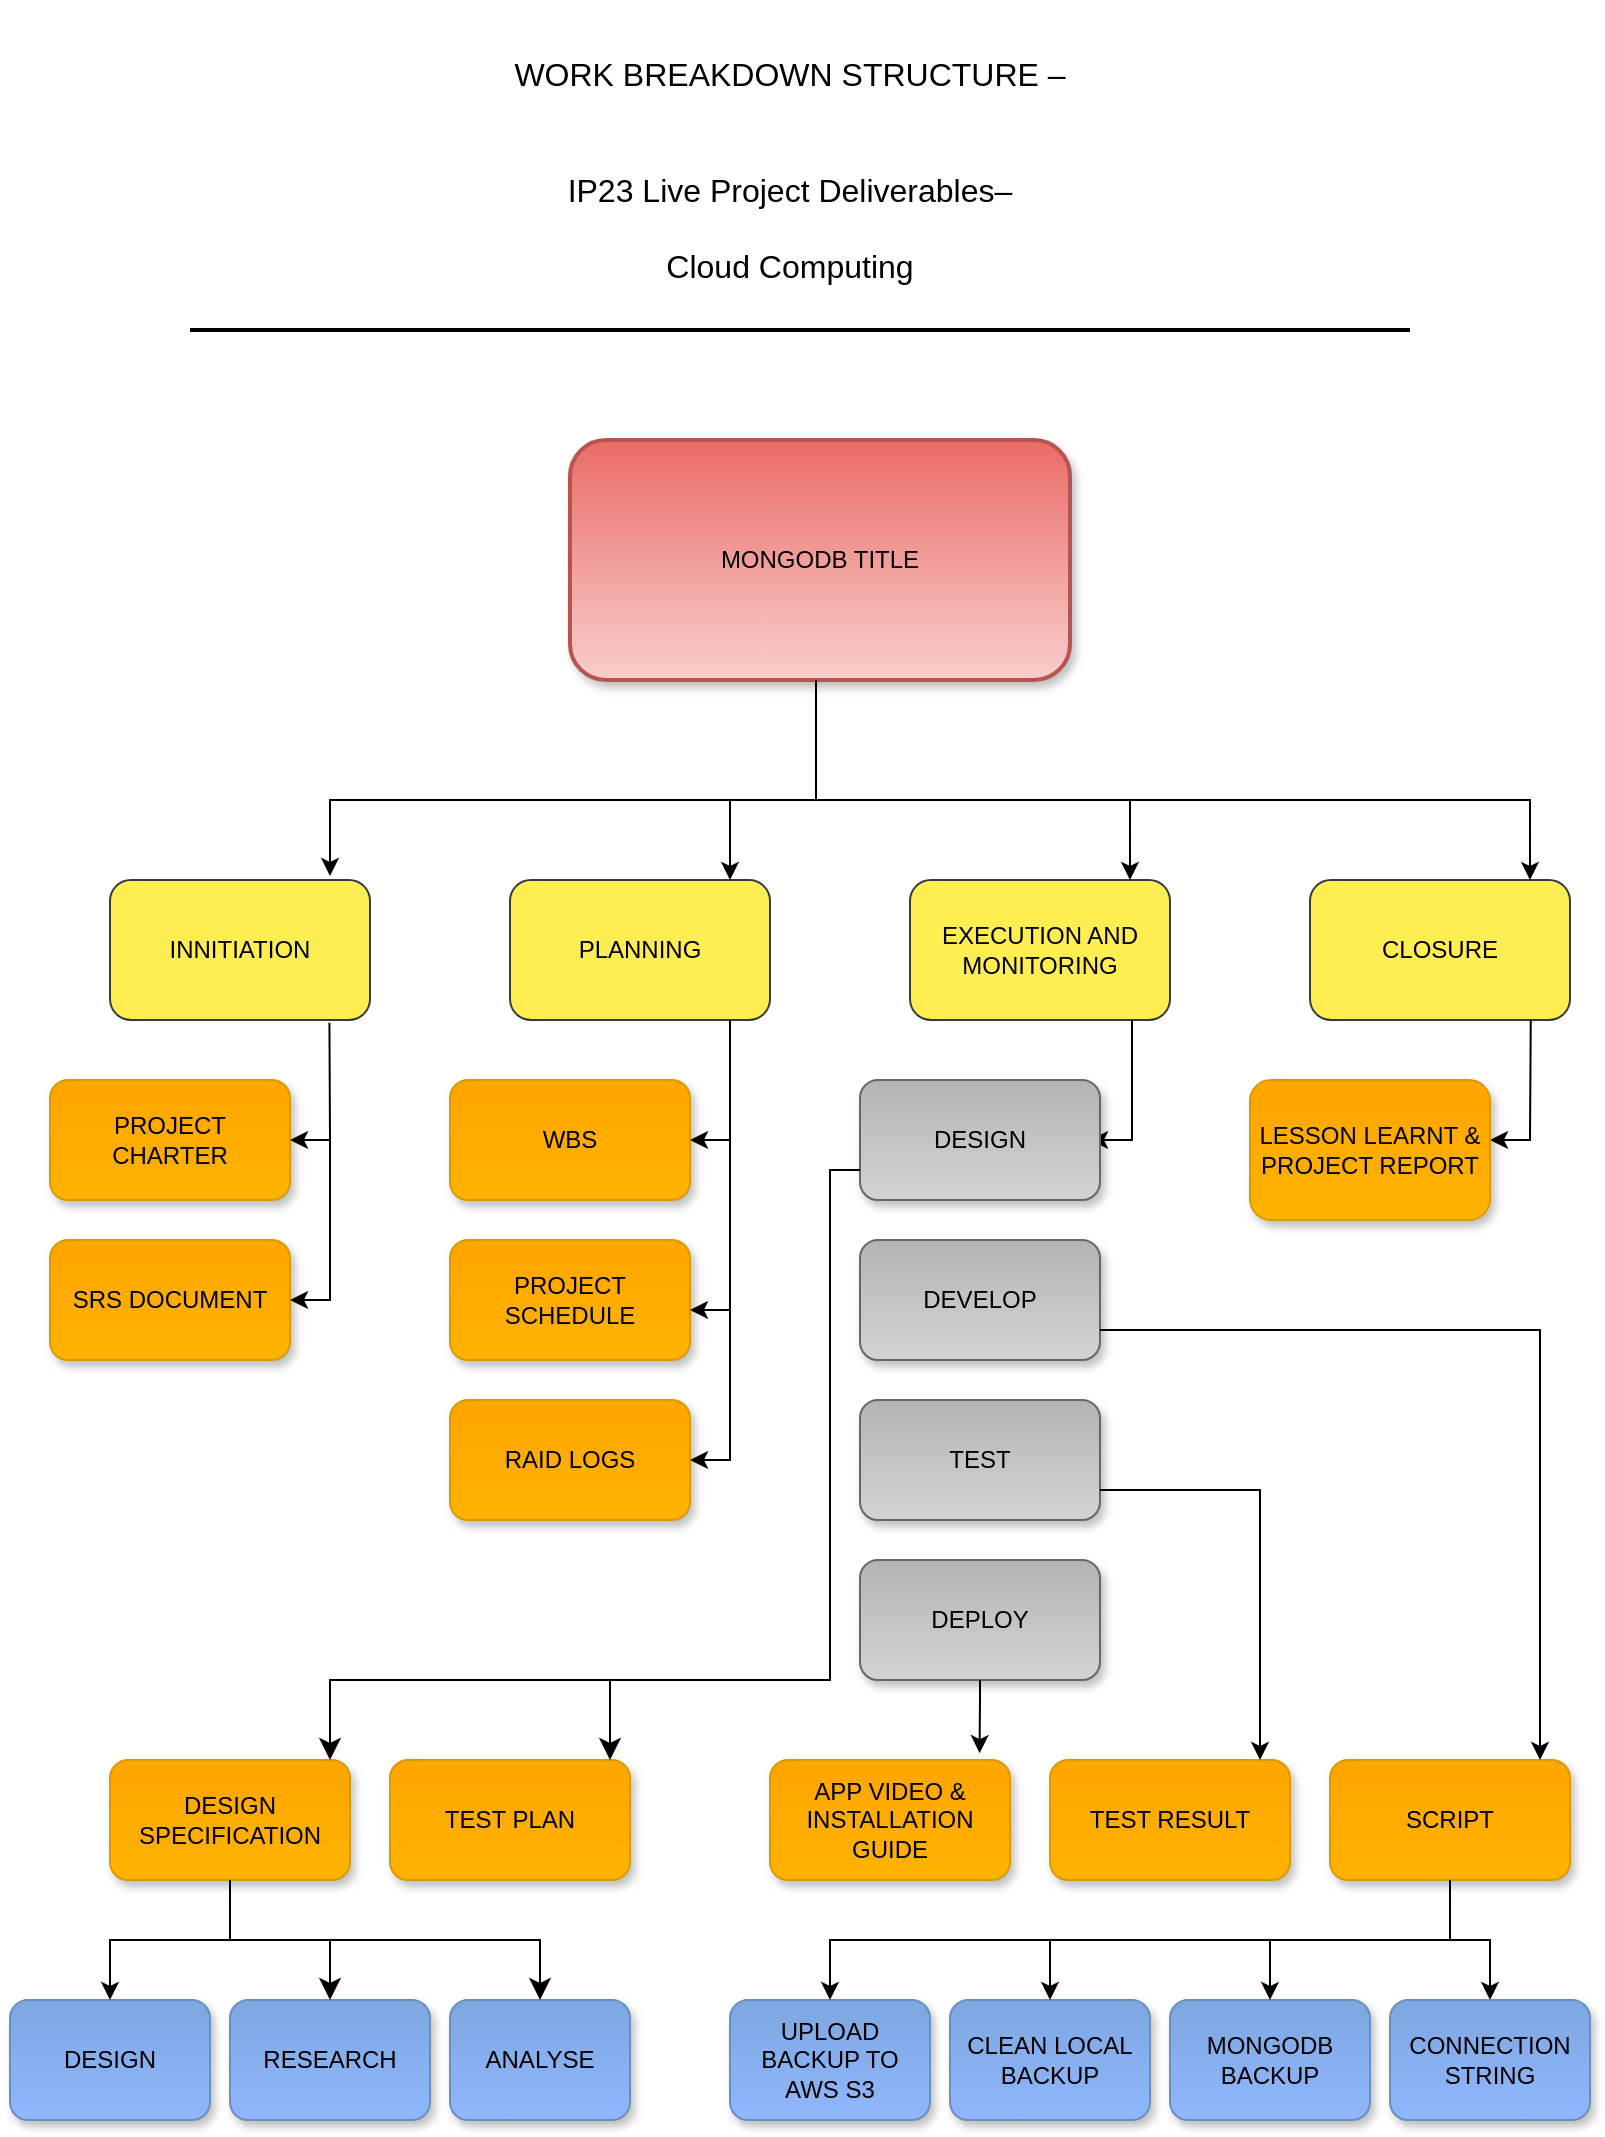 <mxfile version="21.6.5" type="device">
  <diagram name="Page-1" id="8rji0MJZMKIP9WhoCvuh">
    <mxGraphModel dx="1036" dy="656" grid="1" gridSize="10" guides="1" tooltips="1" connect="1" arrows="1" fold="1" page="1" pageScale="1" pageWidth="827" pageHeight="1169" math="0" shadow="0">
      <root>
        <mxCell id="0" />
        <mxCell id="1" parent="0" />
        <mxCell id="w2yPtdvZUZeBbUUJ6F2G-2" value="EXECUTION AND MONITORING" style="rounded=1;whiteSpace=wrap;html=1;fillColor=#FFEE52;strokeColor=#36393d;gradientDirection=north;" parent="1" vertex="1">
          <mxGeometry x="470" y="440" width="130" height="70" as="geometry" />
        </mxCell>
        <mxCell id="w2yPtdvZUZeBbUUJ6F2G-3" value="CLOSURE" style="whiteSpace=wrap;html=1;rounded=1;fillColor=#FFEE52;strokeColor=#36393d;gradientDirection=north;glass=0;" parent="1" vertex="1">
          <mxGeometry x="670" y="440" width="130" height="70" as="geometry" />
        </mxCell>
        <mxCell id="w2yPtdvZUZeBbUUJ6F2G-7" value="PLANNING" style="whiteSpace=wrap;html=1;rounded=1;fillColor=#FFEE52;strokeColor=#36393d;gradientDirection=north;" parent="1" vertex="1">
          <mxGeometry x="270" y="440" width="130" height="70" as="geometry" />
        </mxCell>
        <mxCell id="w2yPtdvZUZeBbUUJ6F2G-9" value="INNITIATION" style="whiteSpace=wrap;html=1;rounded=1;fillColor=#FFEE52;strokeColor=#36393d;gradientDirection=north;" parent="1" vertex="1">
          <mxGeometry x="70" y="440" width="130" height="70" as="geometry" />
        </mxCell>
        <mxCell id="w2yPtdvZUZeBbUUJ6F2G-11" value="MONGODB TITLE" style="rounded=1;whiteSpace=wrap;html=1;shadow=1;glass=0;labelBackgroundColor=none;labelBorderColor=none;gradientDirection=north;strokeWidth=2;fillColor=#f8cecc;strokeColor=#b85450;gradientColor=#ea6b66;" parent="1" vertex="1">
          <mxGeometry x="300" y="220" width="250" height="120" as="geometry" />
        </mxCell>
        <mxCell id="w2yPtdvZUZeBbUUJ6F2G-12" value="PROJECT &lt;br&gt;CHARTER" style="rounded=1;whiteSpace=wrap;html=1;fillColor=#FFB300;strokeColor=#d79b00;shadow=1;strokeWidth=1;gradientDirection=north;gradientColor=#ffa500;" parent="1" vertex="1">
          <mxGeometry x="40" y="540" width="120" height="60" as="geometry" />
        </mxCell>
        <mxCell id="w2yPtdvZUZeBbUUJ6F2G-13" value="SRS DOCUMENT" style="rounded=1;whiteSpace=wrap;html=1;fillColor=#FFB300;strokeColor=#d79b00;shadow=1;strokeWidth=1;gradientDirection=north;gradientColor=#ffa500;" parent="1" vertex="1">
          <mxGeometry x="40" y="620" width="120" height="60" as="geometry" />
        </mxCell>
        <mxCell id="w2yPtdvZUZeBbUUJ6F2G-14" value="RAID LOGS" style="rounded=1;whiteSpace=wrap;html=1;fillColor=#FFB300;strokeColor=#d79b00;shadow=1;strokeWidth=1;gradientDirection=north;gradientColor=#ffa500;" parent="1" vertex="1">
          <mxGeometry x="240" y="700" width="120" height="60" as="geometry" />
        </mxCell>
        <mxCell id="w2yPtdvZUZeBbUUJ6F2G-15" value="PROJECT SCHEDULE" style="rounded=1;whiteSpace=wrap;html=1;fillColor=#FFB300;strokeColor=#d79b00;shadow=1;strokeWidth=1;gradientDirection=north;gradientColor=#ffa500;" parent="1" vertex="1">
          <mxGeometry x="240" y="620" width="120" height="60" as="geometry" />
        </mxCell>
        <mxCell id="w2yPtdvZUZeBbUUJ6F2G-16" value="WBS" style="rounded=1;whiteSpace=wrap;html=1;fillColor=#FFB300;strokeColor=#d79b00;shadow=1;strokeWidth=1;gradientDirection=north;gradientColor=#ffa500;" parent="1" vertex="1">
          <mxGeometry x="240" y="540" width="120" height="60" as="geometry" />
        </mxCell>
        <mxCell id="w2yPtdvZUZeBbUUJ6F2G-17" style="edgeStyle=orthogonalEdgeStyle;rounded=0;orthogonalLoop=1;jettySize=auto;html=1;exitX=0.5;exitY=1;exitDx=0;exitDy=0;" parent="1" source="w2yPtdvZUZeBbUUJ6F2G-15" target="w2yPtdvZUZeBbUUJ6F2G-15" edge="1">
          <mxGeometry relative="1" as="geometry" />
        </mxCell>
        <mxCell id="w2yPtdvZUZeBbUUJ6F2G-18" value="" style="endArrow=classic;html=1;rounded=0;entryX=1;entryY=0.5;entryDx=0;entryDy=0;" parent="1" edge="1">
          <mxGeometry width="50" height="50" relative="1" as="geometry">
            <mxPoint x="380" y="510" as="sourcePoint" />
            <mxPoint x="360" y="570" as="targetPoint" />
            <Array as="points">
              <mxPoint x="380" y="570" />
            </Array>
          </mxGeometry>
        </mxCell>
        <mxCell id="w2yPtdvZUZeBbUUJ6F2G-19" value="" style="endArrow=classic;html=1;rounded=0;entryX=1;entryY=0.5;entryDx=0;entryDy=0;exitX=0.844;exitY=1.019;exitDx=0;exitDy=0;exitPerimeter=0;" parent="1" source="w2yPtdvZUZeBbUUJ6F2G-9" target="w2yPtdvZUZeBbUUJ6F2G-12" edge="1">
          <mxGeometry width="50" height="50" relative="1" as="geometry">
            <mxPoint x="140" y="530" as="sourcePoint" />
            <mxPoint x="90" y="580" as="targetPoint" />
            <Array as="points">
              <mxPoint x="180" y="570" />
            </Array>
          </mxGeometry>
        </mxCell>
        <mxCell id="w2yPtdvZUZeBbUUJ6F2G-20" value="" style="endArrow=classic;html=1;rounded=0;" parent="1" edge="1">
          <mxGeometry width="50" height="50" relative="1" as="geometry">
            <mxPoint x="581" y="510" as="sourcePoint" />
            <mxPoint x="560" y="570" as="targetPoint" />
            <Array as="points">
              <mxPoint x="581" y="570" />
            </Array>
          </mxGeometry>
        </mxCell>
        <mxCell id="w2yPtdvZUZeBbUUJ6F2G-21" value="" style="endArrow=classic;html=1;rounded=0;exitX=0.849;exitY=1;exitDx=0;exitDy=0;exitPerimeter=0;" parent="1" source="w2yPtdvZUZeBbUUJ6F2G-3" edge="1">
          <mxGeometry width="50" height="50" relative="1" as="geometry">
            <mxPoint x="790" y="510" as="sourcePoint" />
            <mxPoint x="760" y="570" as="targetPoint" />
            <Array as="points">
              <mxPoint x="780" y="570" />
            </Array>
          </mxGeometry>
        </mxCell>
        <mxCell id="w2yPtdvZUZeBbUUJ6F2G-22" value="" style="endArrow=classic;html=1;rounded=0;entryX=1;entryY=0.5;entryDx=0;entryDy=0;" parent="1" edge="1">
          <mxGeometry width="50" height="50" relative="1" as="geometry">
            <mxPoint x="380" y="515" as="sourcePoint" />
            <mxPoint x="360" y="655" as="targetPoint" />
            <Array as="points">
              <mxPoint x="380" y="655" />
            </Array>
          </mxGeometry>
        </mxCell>
        <mxCell id="w2yPtdvZUZeBbUUJ6F2G-28" value="DESIGN" style="rounded=1;whiteSpace=wrap;html=1;fillColor=#D4D4D4;gradientColor=#b3b3b3;gradientDirection=north;shadow=1;strokeWidth=1;strokeColor=#666666;" parent="1" vertex="1">
          <mxGeometry x="445" y="540" width="120" height="60" as="geometry" />
        </mxCell>
        <mxCell id="w2yPtdvZUZeBbUUJ6F2G-29" value="DEPLOY" style="rounded=1;whiteSpace=wrap;html=1;fillColor=#D4D4D4;gradientColor=#b3b3b3;gradientDirection=north;shadow=1;strokeWidth=1;strokeColor=#666666;" parent="1" vertex="1">
          <mxGeometry x="445" y="780" width="120" height="60" as="geometry" />
        </mxCell>
        <mxCell id="w2yPtdvZUZeBbUUJ6F2G-30" value="TEST" style="rounded=1;whiteSpace=wrap;html=1;fillColor=#D4D4D4;gradientColor=#b3b3b3;gradientDirection=north;shadow=1;strokeWidth=1;strokeColor=#666666;" parent="1" vertex="1">
          <mxGeometry x="445" y="700" width="120" height="60" as="geometry" />
        </mxCell>
        <mxCell id="w2yPtdvZUZeBbUUJ6F2G-31" value="DEVELOP" style="rounded=1;whiteSpace=wrap;html=1;fillColor=#D4D4D4;gradientColor=#b3b3b3;gradientDirection=north;shadow=1;strokeWidth=1;strokeColor=#666666;" parent="1" vertex="1">
          <mxGeometry x="445" y="620" width="120" height="60" as="geometry" />
        </mxCell>
        <mxCell id="w2yPtdvZUZeBbUUJ6F2G-32" value="TEST PLAN" style="rounded=1;whiteSpace=wrap;html=1;fillColor=#FFB300;strokeColor=#d79b00;shadow=1;strokeWidth=1;gradientDirection=north;gradientColor=#ffa500;" parent="1" vertex="1">
          <mxGeometry x="210" y="880" width="120" height="60" as="geometry" />
        </mxCell>
        <mxCell id="w2yPtdvZUZeBbUUJ6F2G-33" value="DESIGN SPECIFICATION" style="rounded=1;whiteSpace=wrap;html=1;fillColor=#FFB300;strokeColor=#d79b00;shadow=1;strokeWidth=1;gradientDirection=north;gradientColor=#ffa500;" parent="1" vertex="1">
          <mxGeometry x="70" y="880" width="120" height="60" as="geometry" />
        </mxCell>
        <mxCell id="w2yPtdvZUZeBbUUJ6F2G-34" value="ANALYSE" style="rounded=1;whiteSpace=wrap;html=1;fillColor=#90B7FC;strokeColor=#6c8ebf;shadow=1;gradientDirection=north;strokeWidth=1;glass=0;gradientColor=#7ea6e0;" parent="1" vertex="1">
          <mxGeometry x="240" y="1000" width="90" height="60" as="geometry" />
        </mxCell>
        <mxCell id="w2yPtdvZUZeBbUUJ6F2G-35" value="RESEARCH" style="rounded=1;whiteSpace=wrap;html=1;fillColor=#90B7FC;strokeColor=#6c8ebf;shadow=1;gradientDirection=north;strokeWidth=1;glass=0;gradientColor=#7ea6e0;" parent="1" vertex="1">
          <mxGeometry x="130" y="1000" width="100" height="60" as="geometry" />
        </mxCell>
        <mxCell id="w2yPtdvZUZeBbUUJ6F2G-36" value="DESIGN" style="rounded=1;whiteSpace=wrap;html=1;fillColor=#90B7FC;strokeColor=#6c8ebf;shadow=1;gradientDirection=north;strokeWidth=1;glass=0;gradientColor=#7ea6e0;" parent="1" vertex="1">
          <mxGeometry x="20" y="1000" width="100" height="60" as="geometry" />
        </mxCell>
        <mxCell id="w2yPtdvZUZeBbUUJ6F2G-37" value="LESSON LEARNT &amp;amp; PROJECT REPORT" style="rounded=1;whiteSpace=wrap;html=1;fillColor=#FFB300;strokeColor=#d79b00;shadow=1;strokeWidth=1;gradientDirection=north;gradientColor=#ffa500;" parent="1" vertex="1">
          <mxGeometry x="640" y="540" width="120" height="70" as="geometry" />
        </mxCell>
        <mxCell id="w2yPtdvZUZeBbUUJ6F2G-38" value="SCRIPT" style="rounded=1;whiteSpace=wrap;html=1;fillColor=#FFB300;strokeColor=#d79b00;shadow=1;strokeWidth=1;gradientDirection=north;gradientColor=#ffa500;" parent="1" vertex="1">
          <mxGeometry x="680" y="880" width="120" height="60" as="geometry" />
        </mxCell>
        <mxCell id="w2yPtdvZUZeBbUUJ6F2G-39" value="TEST RESULT" style="rounded=1;whiteSpace=wrap;html=1;fillColor=#FFB300;strokeColor=#d79b00;shadow=1;strokeWidth=1;gradientDirection=north;gradientColor=#ffa500;" parent="1" vertex="1">
          <mxGeometry x="540" y="880" width="120" height="60" as="geometry" />
        </mxCell>
        <mxCell id="w2yPtdvZUZeBbUUJ6F2G-40" value="APP VIDEO &amp;amp; INSTALLATION GUIDE" style="rounded=1;whiteSpace=wrap;html=1;fillColor=#FFB300;strokeColor=#d79b00;shadow=1;strokeWidth=1;gradientDirection=north;gradientColor=#ffa500;" parent="1" vertex="1">
          <mxGeometry x="400" y="880" width="120" height="60" as="geometry" />
        </mxCell>
        <mxCell id="w2yPtdvZUZeBbUUJ6F2G-41" value="" style="edgeStyle=segmentEdgeStyle;endArrow=classic;html=1;curved=0;rounded=0;endSize=8;startSize=8;exitX=0;exitY=0.75;exitDx=0;exitDy=0;" parent="1" source="w2yPtdvZUZeBbUUJ6F2G-28" target="w2yPtdvZUZeBbUUJ6F2G-33" edge="1">
          <mxGeometry width="50" height="50" relative="1" as="geometry">
            <mxPoint x="440" y="570" as="sourcePoint" />
            <mxPoint x="380" y="870" as="targetPoint" />
            <Array as="points">
              <mxPoint x="430" y="585" />
              <mxPoint x="430" y="840" />
              <mxPoint x="180" y="840" />
            </Array>
          </mxGeometry>
        </mxCell>
        <mxCell id="w2yPtdvZUZeBbUUJ6F2G-42" value="" style="edgeStyle=segmentEdgeStyle;endArrow=classic;html=1;curved=0;rounded=0;endSize=8;startSize=8;" parent="1" edge="1">
          <mxGeometry width="50" height="50" relative="1" as="geometry">
            <mxPoint x="430" y="689.96" as="sourcePoint" />
            <mxPoint x="320" y="880" as="targetPoint" />
            <Array as="points">
              <mxPoint x="430" y="840" />
              <mxPoint x="320" y="840" />
              <mxPoint x="320" y="880" />
            </Array>
          </mxGeometry>
        </mxCell>
        <mxCell id="w2yPtdvZUZeBbUUJ6F2G-43" value="" style="edgeStyle=segmentEdgeStyle;endArrow=classic;html=1;curved=0;rounded=0;endSize=8;startSize=8;entryX=0.5;entryY=0;entryDx=0;entryDy=0;" parent="1" target="w2yPtdvZUZeBbUUJ6F2G-34" edge="1">
          <mxGeometry width="50" height="50" relative="1" as="geometry">
            <mxPoint x="130" y="940" as="sourcePoint" />
            <mxPoint x="263.76" y="1001.44" as="targetPoint" />
            <Array as="points">
              <mxPoint x="130" y="940" />
              <mxPoint x="130" y="970" />
              <mxPoint x="245" y="970" />
            </Array>
          </mxGeometry>
        </mxCell>
        <mxCell id="w2yPtdvZUZeBbUUJ6F2G-44" value="" style="edgeStyle=segmentEdgeStyle;endArrow=classic;html=1;curved=0;rounded=0;endSize=8;startSize=8;" parent="1" source="w2yPtdvZUZeBbUUJ6F2G-33" edge="1">
          <mxGeometry width="50" height="50" relative="1" as="geometry">
            <mxPoint x="370" y="940" as="sourcePoint" />
            <mxPoint x="180" y="1000" as="targetPoint" />
            <Array as="points">
              <mxPoint x="130" y="970" />
              <mxPoint x="180" y="970" />
              <mxPoint x="180" y="1000" />
            </Array>
          </mxGeometry>
        </mxCell>
        <mxCell id="w2yPtdvZUZeBbUUJ6F2G-46" value="" style="endArrow=classic;html=1;rounded=0;entryX=0.5;entryY=0;entryDx=0;entryDy=0;entryPerimeter=0;" parent="1" target="w2yPtdvZUZeBbUUJ6F2G-36" edge="1">
          <mxGeometry width="50" height="50" relative="1" as="geometry">
            <mxPoint x="130" y="940" as="sourcePoint" />
            <mxPoint x="320" y="990" as="targetPoint" />
            <Array as="points">
              <mxPoint x="130" y="960" />
              <mxPoint x="130" y="970" />
              <mxPoint x="120" y="970" />
              <mxPoint x="70" y="970" />
            </Array>
          </mxGeometry>
        </mxCell>
        <mxCell id="w2yPtdvZUZeBbUUJ6F2G-47" value="" style="endArrow=classic;html=1;rounded=0;entryX=0.5;entryY=0;entryDx=0;entryDy=0;exitX=1;exitY=0.75;exitDx=0;exitDy=0;" parent="1" source="w2yPtdvZUZeBbUUJ6F2G-31" edge="1">
          <mxGeometry width="50" height="50" relative="1" as="geometry">
            <mxPoint x="570" y="655" as="sourcePoint" />
            <mxPoint x="785" y="880" as="targetPoint" />
            <Array as="points">
              <mxPoint x="785" y="665" />
            </Array>
          </mxGeometry>
        </mxCell>
        <mxCell id="w2yPtdvZUZeBbUUJ6F2G-48" value="" style="endArrow=classic;html=1;rounded=0;entryX=0.5;entryY=0;entryDx=0;entryDy=0;exitX=1;exitY=0.75;exitDx=0;exitDy=0;" parent="1" source="w2yPtdvZUZeBbUUJ6F2G-30" edge="1">
          <mxGeometry width="50" height="50" relative="1" as="geometry">
            <mxPoint x="570" y="730" as="sourcePoint" />
            <mxPoint x="645" y="880" as="targetPoint" />
            <Array as="points">
              <mxPoint x="645" y="745" />
              <mxPoint x="645" y="840" />
            </Array>
          </mxGeometry>
        </mxCell>
        <mxCell id="w2yPtdvZUZeBbUUJ6F2G-49" value="" style="endArrow=classic;html=1;rounded=0;entryX=0.873;entryY=-0.057;entryDx=0;entryDy=0;exitX=0.5;exitY=1;exitDx=0;exitDy=0;entryPerimeter=0;" parent="1" source="w2yPtdvZUZeBbUUJ6F2G-29" target="w2yPtdvZUZeBbUUJ6F2G-40" edge="1">
          <mxGeometry width="50" height="50" relative="1" as="geometry">
            <mxPoint x="500" y="810" as="sourcePoint" />
            <mxPoint x="550" y="720" as="targetPoint" />
            <Array as="points">
              <mxPoint x="505" y="850" />
            </Array>
          </mxGeometry>
        </mxCell>
        <mxCell id="w2yPtdvZUZeBbUUJ6F2G-50" value="" style="endArrow=classic;html=1;rounded=0;exitX=0.5;exitY=1;exitDx=0;exitDy=0;entryX=0.5;entryY=0;entryDx=0;entryDy=0;entryPerimeter=0;" parent="1" source="w2yPtdvZUZeBbUUJ6F2G-38" target="w2yPtdvZUZeBbUUJ6F2G-51" edge="1">
          <mxGeometry width="50" height="50" relative="1" as="geometry">
            <mxPoint x="710" y="890" as="sourcePoint" />
            <mxPoint x="710" y="1040" as="targetPoint" />
            <Array as="points">
              <mxPoint x="740" y="970" />
              <mxPoint x="760" y="970" />
            </Array>
          </mxGeometry>
        </mxCell>
        <mxCell id="w2yPtdvZUZeBbUUJ6F2G-51" value="CONNECTION STRING" style="rounded=1;whiteSpace=wrap;html=1;fillColor=#90B7FC;strokeColor=#6c8ebf;shadow=1;gradientDirection=north;strokeWidth=1;glass=0;gradientColor=#7ea6e0;" parent="1" vertex="1">
          <mxGeometry x="710" y="1000" width="100" height="60" as="geometry" />
        </mxCell>
        <mxCell id="w2yPtdvZUZeBbUUJ6F2G-52" value="MONGODB BACKUP" style="rounded=1;whiteSpace=wrap;html=1;fillColor=#90B7FC;strokeColor=#6c8ebf;shadow=1;gradientDirection=north;strokeWidth=1;glass=0;gradientColor=#7ea6e0;" parent="1" vertex="1">
          <mxGeometry x="600" y="1000" width="100" height="60" as="geometry" />
        </mxCell>
        <mxCell id="w2yPtdvZUZeBbUUJ6F2G-53" value="CLEAN LOCAL BACKUP" style="rounded=1;whiteSpace=wrap;html=1;fillColor=#90B7FC;strokeColor=#6c8ebf;shadow=1;gradientDirection=north;strokeWidth=1;glass=0;gradientColor=#7ea6e0;" parent="1" vertex="1">
          <mxGeometry x="490" y="1000" width="100" height="60" as="geometry" />
        </mxCell>
        <mxCell id="w2yPtdvZUZeBbUUJ6F2G-54" value="UPLOAD BACKUP TO AWS S3" style="rounded=1;whiteSpace=wrap;html=1;fillColor=#90B7FC;strokeColor=#6c8ebf;shadow=1;gradientDirection=north;strokeWidth=1;glass=0;gradientColor=#7ea6e0;" parent="1" vertex="1">
          <mxGeometry x="380" y="1000" width="100" height="60" as="geometry" />
        </mxCell>
        <mxCell id="w2yPtdvZUZeBbUUJ6F2G-56" value="" style="endArrow=classic;html=1;rounded=0;entryX=0.5;entryY=0;entryDx=0;entryDy=0;" parent="1" target="w2yPtdvZUZeBbUUJ6F2G-52" edge="1">
          <mxGeometry width="50" height="50" relative="1" as="geometry">
            <mxPoint x="740" y="970" as="sourcePoint" />
            <mxPoint x="640" y="1000" as="targetPoint" />
            <Array as="points">
              <mxPoint x="650" y="970" />
            </Array>
          </mxGeometry>
        </mxCell>
        <mxCell id="w2yPtdvZUZeBbUUJ6F2G-57" value="" style="endArrow=classic;html=1;rounded=0;entryX=0.5;entryY=0;entryDx=0;entryDy=0;" parent="1" target="w2yPtdvZUZeBbUUJ6F2G-53" edge="1">
          <mxGeometry width="50" height="50" relative="1" as="geometry">
            <mxPoint x="650" y="970" as="sourcePoint" />
            <mxPoint x="570" y="1000" as="targetPoint" />
            <Array as="points">
              <mxPoint x="540" y="970" />
            </Array>
          </mxGeometry>
        </mxCell>
        <mxCell id="w2yPtdvZUZeBbUUJ6F2G-58" value="" style="endArrow=classic;html=1;rounded=0;entryX=0.5;entryY=0;entryDx=0;entryDy=0;" parent="1" target="w2yPtdvZUZeBbUUJ6F2G-54" edge="1">
          <mxGeometry width="50" height="50" relative="1" as="geometry">
            <mxPoint x="540" y="970" as="sourcePoint" />
            <mxPoint x="440" y="1000" as="targetPoint" />
            <Array as="points">
              <mxPoint x="430" y="970" />
            </Array>
          </mxGeometry>
        </mxCell>
        <mxCell id="w2yPtdvZUZeBbUUJ6F2G-60" value="" style="endArrow=classic;html=1;rounded=0;entryX=1;entryY=0.5;entryDx=0;entryDy=0;" parent="1" edge="1">
          <mxGeometry width="50" height="50" relative="1" as="geometry">
            <mxPoint x="380" y="510" as="sourcePoint" />
            <mxPoint x="360" y="730" as="targetPoint" />
            <Array as="points">
              <mxPoint x="380" y="730" />
            </Array>
          </mxGeometry>
        </mxCell>
        <mxCell id="w2yPtdvZUZeBbUUJ6F2G-61" value="" style="endArrow=classic;html=1;rounded=0;" parent="1" edge="1">
          <mxGeometry width="50" height="50" relative="1" as="geometry">
            <mxPoint x="180" y="570" as="sourcePoint" />
            <mxPoint x="160" y="650" as="targetPoint" />
            <Array as="points">
              <mxPoint x="180" y="620" />
              <mxPoint x="180" y="650" />
            </Array>
          </mxGeometry>
        </mxCell>
        <mxCell id="w2yPtdvZUZeBbUUJ6F2G-62" value="" style="endArrow=classic;html=1;rounded=0;entryX=0.846;entryY=0;entryDx=0;entryDy=0;entryPerimeter=0;" parent="1" target="w2yPtdvZUZeBbUUJ6F2G-2" edge="1">
          <mxGeometry width="50" height="50" relative="1" as="geometry">
            <mxPoint x="410" y="400" as="sourcePoint" />
            <mxPoint x="540" y="440" as="targetPoint" />
            <Array as="points">
              <mxPoint x="580" y="400" />
            </Array>
          </mxGeometry>
        </mxCell>
        <mxCell id="w2yPtdvZUZeBbUUJ6F2G-63" value="" style="endArrow=classic;html=1;rounded=0;entryX=0.846;entryY=0;entryDx=0;entryDy=0;entryPerimeter=0;" parent="1" target="w2yPtdvZUZeBbUUJ6F2G-3" edge="1">
          <mxGeometry width="50" height="50" relative="1" as="geometry">
            <mxPoint x="550" y="400" as="sourcePoint" />
            <mxPoint x="740" y="440" as="targetPoint" />
            <Array as="points">
              <mxPoint x="780" y="400" />
            </Array>
          </mxGeometry>
        </mxCell>
        <mxCell id="w2yPtdvZUZeBbUUJ6F2G-64" value="" style="endArrow=classic;html=1;rounded=0;" parent="1" edge="1">
          <mxGeometry width="50" height="50" relative="1" as="geometry">
            <mxPoint x="380" y="400" as="sourcePoint" />
            <mxPoint x="180" y="438" as="targetPoint" />
            <Array as="points">
              <mxPoint x="180" y="400" />
              <mxPoint x="180" y="420" />
            </Array>
          </mxGeometry>
        </mxCell>
        <mxCell id="w2yPtdvZUZeBbUUJ6F2G-65" value="" style="endArrow=classic;html=1;rounded=0;" parent="1" edge="1">
          <mxGeometry width="50" height="50" relative="1" as="geometry">
            <mxPoint x="423" y="340" as="sourcePoint" />
            <mxPoint x="380" y="440" as="targetPoint" />
            <Array as="points">
              <mxPoint x="423" y="400" />
              <mxPoint x="380" y="400" />
            </Array>
          </mxGeometry>
        </mxCell>
        <mxCell id="w2yPtdvZUZeBbUUJ6F2G-67" value="" style="line;strokeWidth=2;html=1;perimeter=backbonePerimeter;points=[];outlineConnect=0;fillColor=#66FFFF;gradientColor=none;perimeterSpacing=5;" parent="1" vertex="1">
          <mxGeometry x="110" y="160" width="610" height="10" as="geometry" />
        </mxCell>
        <mxCell id="w2yPtdvZUZeBbUUJ6F2G-69" value="&lt;font style=&quot;font-size: 16px;&quot;&gt;WORK BREAKDOWN STRUCTURE –&lt;br&gt;&lt;br&gt;&lt;br&gt;IP23 Live Project Deliverables– &lt;br&gt;&lt;br&gt;Cloud Computing&lt;/font&gt;" style="text;strokeColor=none;align=center;fillColor=none;html=1;verticalAlign=middle;whiteSpace=wrap;rounded=0;" parent="1" vertex="1">
          <mxGeometry x="20" width="780" height="170" as="geometry" />
        </mxCell>
      </root>
    </mxGraphModel>
  </diagram>
</mxfile>
